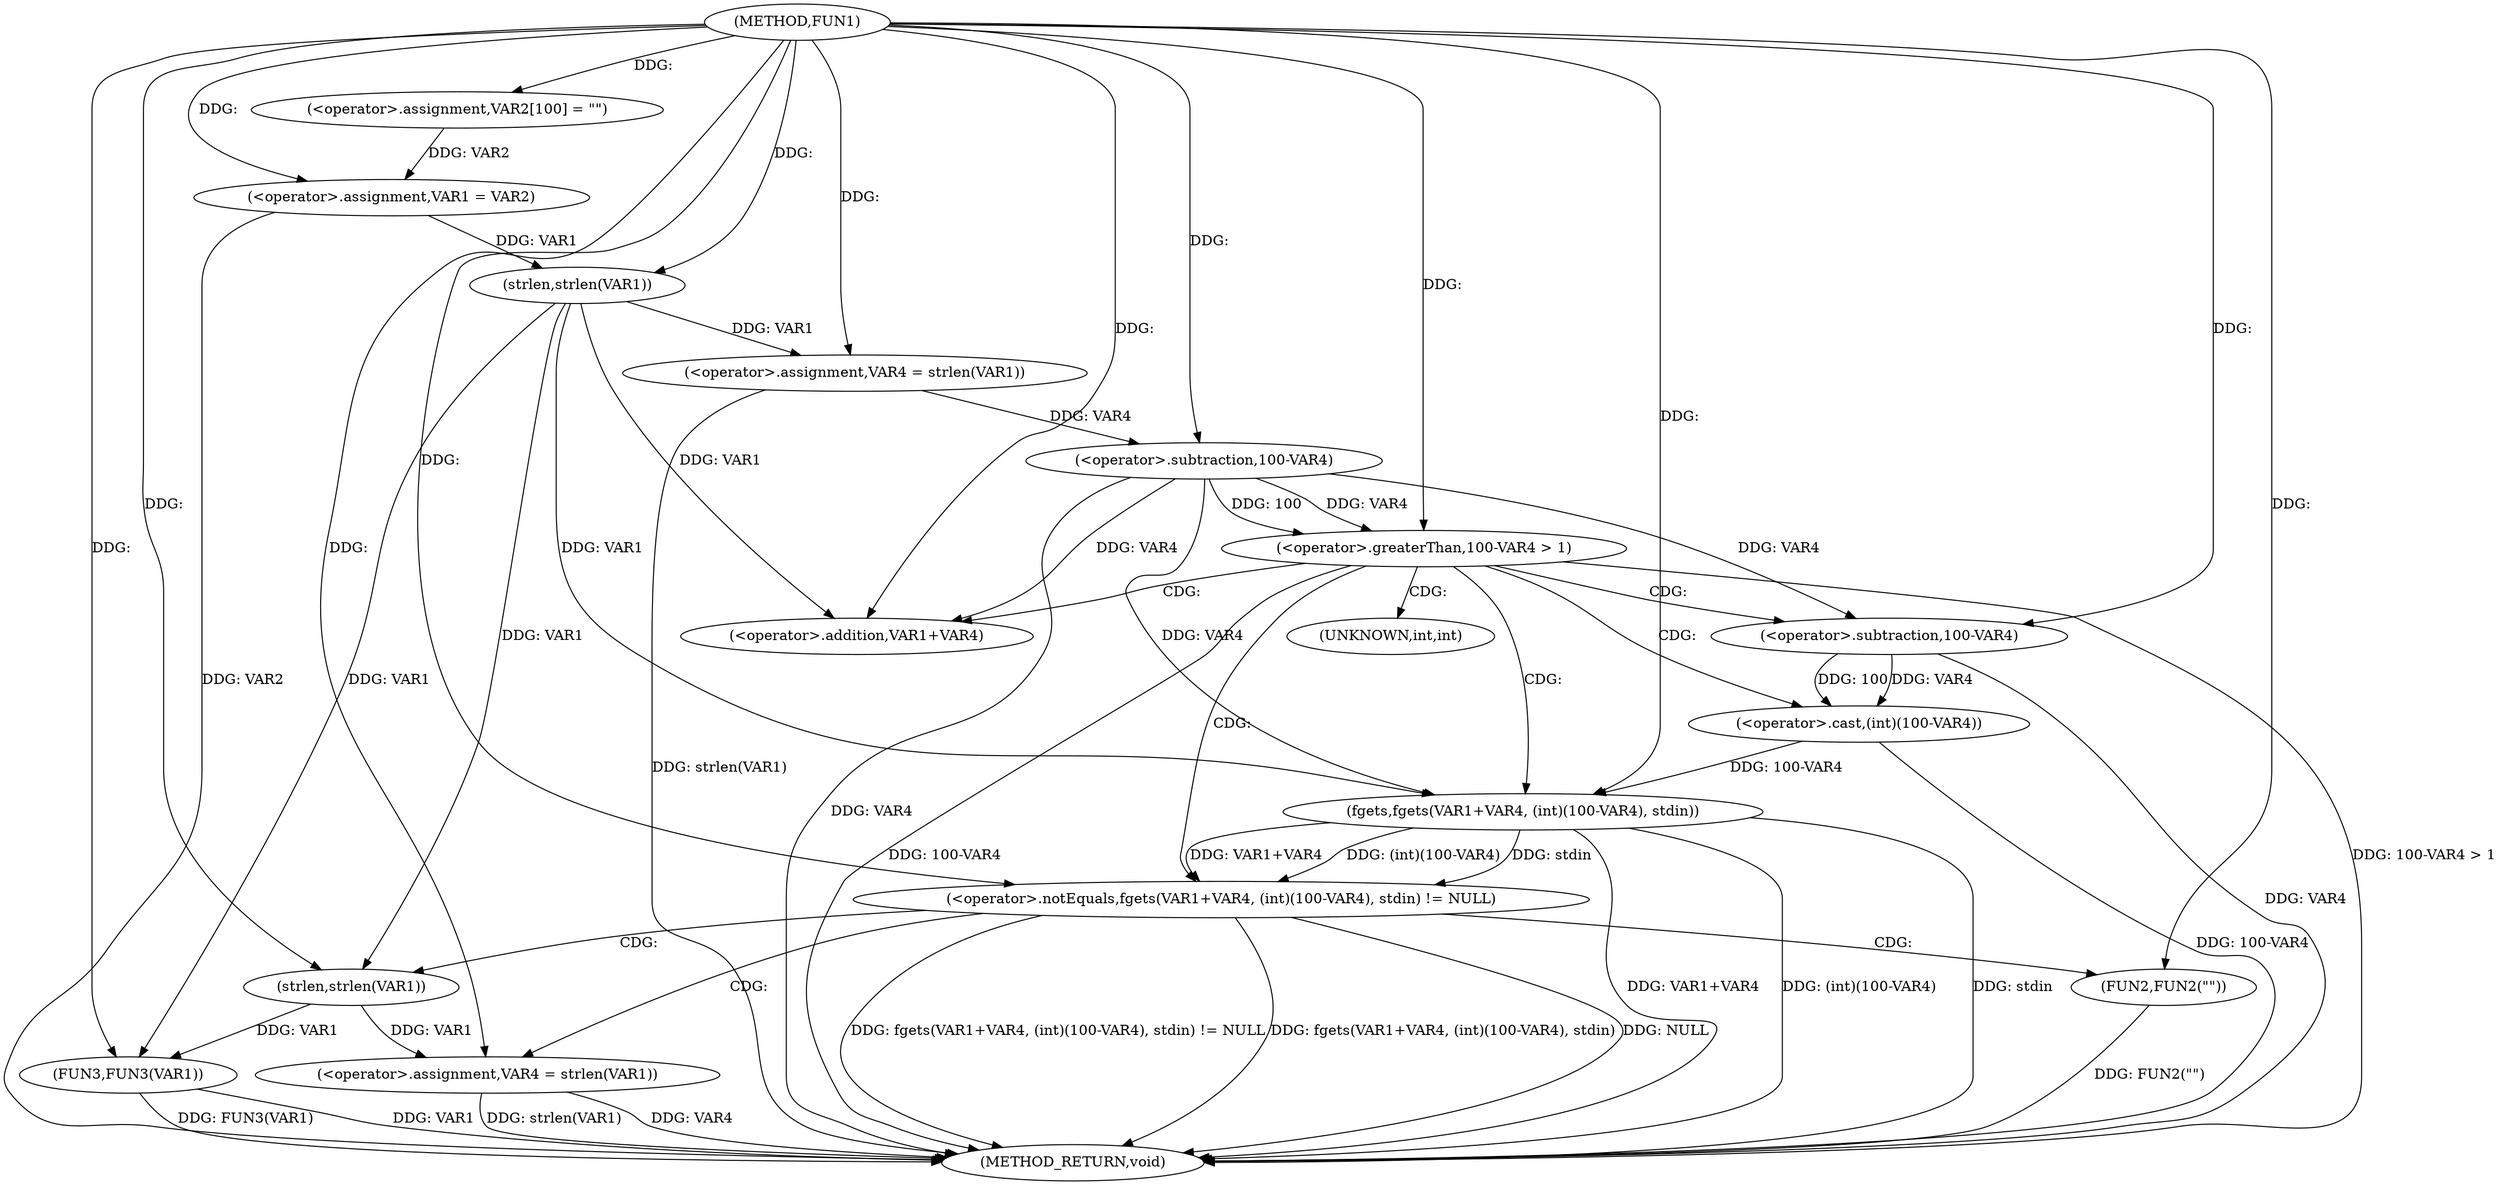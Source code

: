 digraph FUN1 {  
"1000100" [label = "(METHOD,FUN1)" ]
"1000152" [label = "(METHOD_RETURN,void)" ]
"1000104" [label = "(<operator>.assignment,VAR2[100] = \"\")" ]
"1000107" [label = "(<operator>.assignment,VAR1 = VAR2)" ]
"1000114" [label = "(<operator>.assignment,VAR4 = strlen(VAR1))" ]
"1000116" [label = "(strlen,strlen(VAR1))" ]
"1000119" [label = "(<operator>.greaterThan,100-VAR4 > 1)" ]
"1000120" [label = "(<operator>.subtraction,100-VAR4)" ]
"1000126" [label = "(<operator>.notEquals,fgets(VAR1+VAR4, (int)(100-VAR4), stdin) != NULL)" ]
"1000127" [label = "(fgets,fgets(VAR1+VAR4, (int)(100-VAR4), stdin))" ]
"1000128" [label = "(<operator>.addition,VAR1+VAR4)" ]
"1000131" [label = "(<operator>.cast,(int)(100-VAR4))" ]
"1000133" [label = "(<operator>.subtraction,100-VAR4)" ]
"1000139" [label = "(<operator>.assignment,VAR4 = strlen(VAR1))" ]
"1000141" [label = "(strlen,strlen(VAR1))" ]
"1000146" [label = "(FUN2,FUN2(\"\"))" ]
"1000150" [label = "(FUN3,FUN3(VAR1))" ]
"1000132" [label = "(UNKNOWN,int,int)" ]
  "1000126" -> "1000152"  [ label = "DDG: fgets(VAR1+VAR4, (int)(100-VAR4), stdin) != NULL"] 
  "1000139" -> "1000152"  [ label = "DDG: VAR4"] 
  "1000126" -> "1000152"  [ label = "DDG: fgets(VAR1+VAR4, (int)(100-VAR4), stdin)"] 
  "1000131" -> "1000152"  [ label = "DDG: 100-VAR4"] 
  "1000150" -> "1000152"  [ label = "DDG: FUN3(VAR1)"] 
  "1000127" -> "1000152"  [ label = "DDG: VAR1+VAR4"] 
  "1000119" -> "1000152"  [ label = "DDG: 100-VAR4 > 1"] 
  "1000146" -> "1000152"  [ label = "DDG: FUN2(\"\")"] 
  "1000114" -> "1000152"  [ label = "DDG: strlen(VAR1)"] 
  "1000127" -> "1000152"  [ label = "DDG: (int)(100-VAR4)"] 
  "1000150" -> "1000152"  [ label = "DDG: VAR1"] 
  "1000139" -> "1000152"  [ label = "DDG: strlen(VAR1)"] 
  "1000133" -> "1000152"  [ label = "DDG: VAR4"] 
  "1000119" -> "1000152"  [ label = "DDG: 100-VAR4"] 
  "1000127" -> "1000152"  [ label = "DDG: stdin"] 
  "1000120" -> "1000152"  [ label = "DDG: VAR4"] 
  "1000126" -> "1000152"  [ label = "DDG: NULL"] 
  "1000107" -> "1000152"  [ label = "DDG: VAR2"] 
  "1000100" -> "1000104"  [ label = "DDG: "] 
  "1000104" -> "1000107"  [ label = "DDG: VAR2"] 
  "1000100" -> "1000107"  [ label = "DDG: "] 
  "1000116" -> "1000114"  [ label = "DDG: VAR1"] 
  "1000100" -> "1000114"  [ label = "DDG: "] 
  "1000107" -> "1000116"  [ label = "DDG: VAR1"] 
  "1000100" -> "1000116"  [ label = "DDG: "] 
  "1000120" -> "1000119"  [ label = "DDG: 100"] 
  "1000120" -> "1000119"  [ label = "DDG: VAR4"] 
  "1000100" -> "1000120"  [ label = "DDG: "] 
  "1000114" -> "1000120"  [ label = "DDG: VAR4"] 
  "1000100" -> "1000119"  [ label = "DDG: "] 
  "1000127" -> "1000126"  [ label = "DDG: VAR1+VAR4"] 
  "1000127" -> "1000126"  [ label = "DDG: (int)(100-VAR4)"] 
  "1000127" -> "1000126"  [ label = "DDG: stdin"] 
  "1000116" -> "1000127"  [ label = "DDG: VAR1"] 
  "1000100" -> "1000127"  [ label = "DDG: "] 
  "1000120" -> "1000127"  [ label = "DDG: VAR4"] 
  "1000116" -> "1000128"  [ label = "DDG: VAR1"] 
  "1000100" -> "1000128"  [ label = "DDG: "] 
  "1000120" -> "1000128"  [ label = "DDG: VAR4"] 
  "1000131" -> "1000127"  [ label = "DDG: 100-VAR4"] 
  "1000133" -> "1000131"  [ label = "DDG: 100"] 
  "1000133" -> "1000131"  [ label = "DDG: VAR4"] 
  "1000100" -> "1000133"  [ label = "DDG: "] 
  "1000120" -> "1000133"  [ label = "DDG: VAR4"] 
  "1000100" -> "1000126"  [ label = "DDG: "] 
  "1000141" -> "1000139"  [ label = "DDG: VAR1"] 
  "1000100" -> "1000139"  [ label = "DDG: "] 
  "1000100" -> "1000141"  [ label = "DDG: "] 
  "1000116" -> "1000141"  [ label = "DDG: VAR1"] 
  "1000100" -> "1000146"  [ label = "DDG: "] 
  "1000116" -> "1000150"  [ label = "DDG: VAR1"] 
  "1000141" -> "1000150"  [ label = "DDG: VAR1"] 
  "1000100" -> "1000150"  [ label = "DDG: "] 
  "1000119" -> "1000132"  [ label = "CDG: "] 
  "1000119" -> "1000128"  [ label = "CDG: "] 
  "1000119" -> "1000131"  [ label = "CDG: "] 
  "1000119" -> "1000133"  [ label = "CDG: "] 
  "1000119" -> "1000127"  [ label = "CDG: "] 
  "1000119" -> "1000126"  [ label = "CDG: "] 
  "1000126" -> "1000141"  [ label = "CDG: "] 
  "1000126" -> "1000139"  [ label = "CDG: "] 
  "1000126" -> "1000146"  [ label = "CDG: "] 
}
